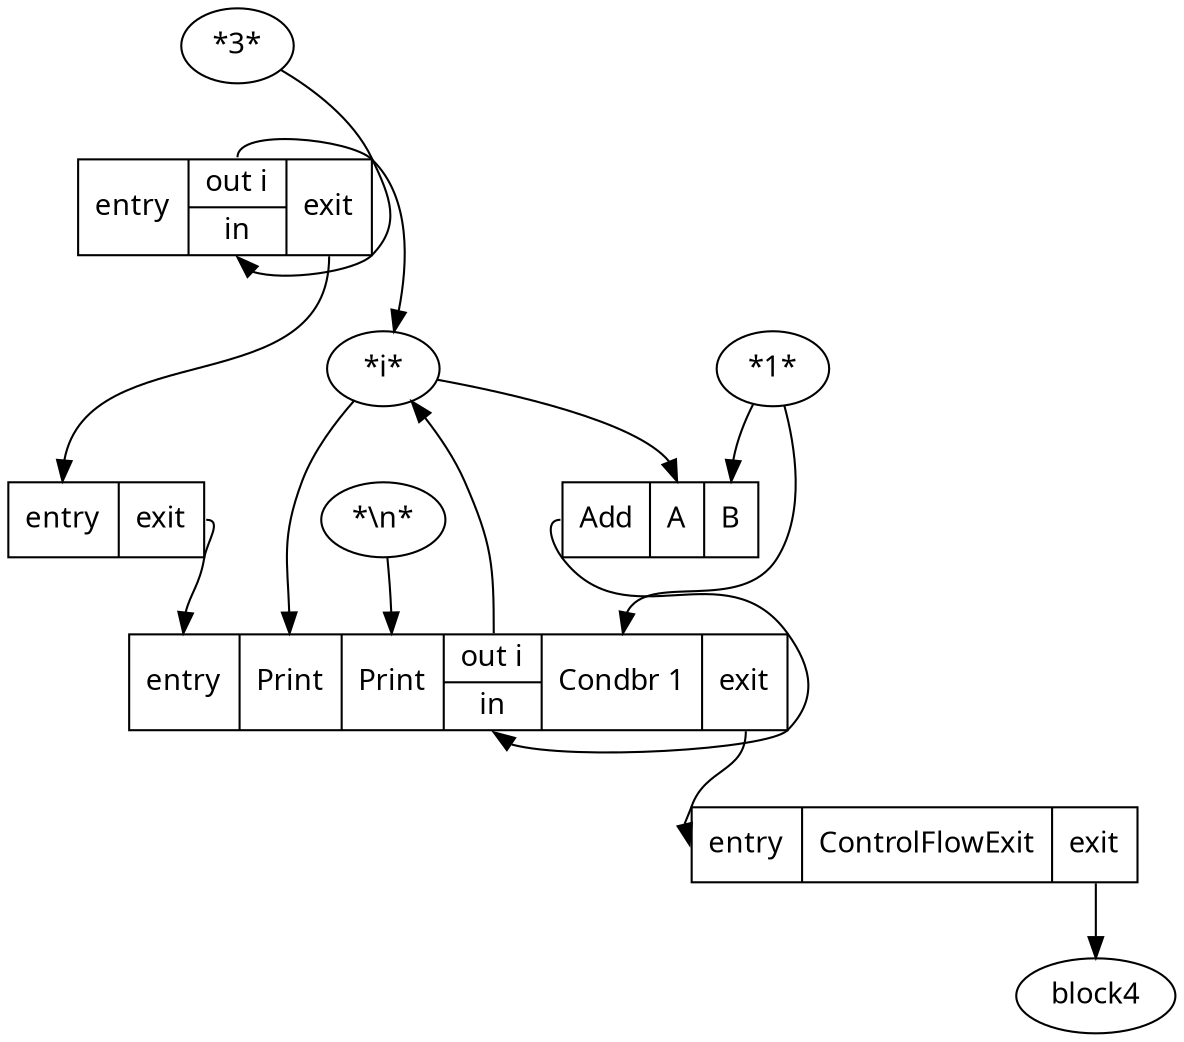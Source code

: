 digraph PRGControlFlowTrace {
    rankdir=lr;
    node [fontname="Handlee"];
    g_i [label="*i*"]
    block0 [label="<start>entry|{<gsb0>out i|<op0>in}|<end>exit",shape=record]
    block1 [label="<start>entry|<end>exit",shape=record]
    block2 [label="<start>entry|<op0>Print|<op1>Print|{<gsb2>out i|<op2>in}|<op3>Condbr 1|<end>exit",shape=record]
    block3 [label="<start>entry|<op0>ControlFlowExit|<end>exit",shape=record]
    ge_0 [label="*3*"]
    ge_0 -> block0:op0
    block0:gsb0 -> g_i
    block0:end -> block1:start
    block1:end -> block2:start
    g_i -> block2:op0
    ge_2 [label="*\\n*"]
    ge_2 -> block2:op1
    ge_3 [label="Add",shape=record,label="<res>Add|<left>A|<right>B"]
    g_i -> ge_3:left
    ge_4 [label="*1*"]
    ge_4 -> ge_3:right
    ge_3:res -> block2:op2
    block2:gsb2 -> g_i
    ge_4 -> block2:op3
    block2:end -> block3:start
    block3:end -> block4:start
}
